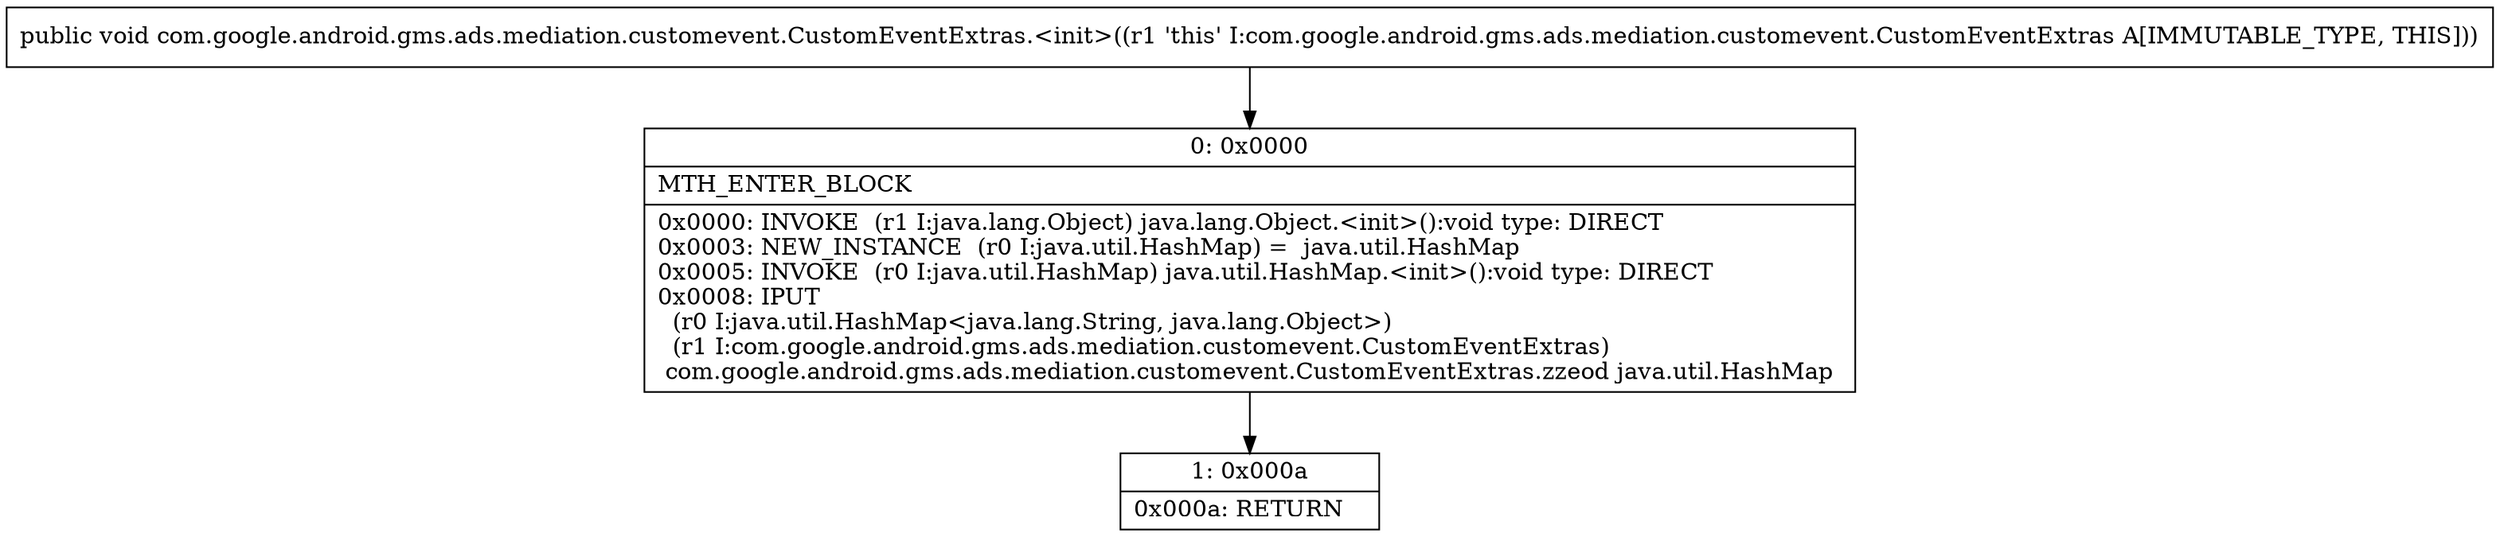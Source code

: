 digraph "CFG forcom.google.android.gms.ads.mediation.customevent.CustomEventExtras.\<init\>()V" {
Node_0 [shape=record,label="{0\:\ 0x0000|MTH_ENTER_BLOCK\l|0x0000: INVOKE  (r1 I:java.lang.Object) java.lang.Object.\<init\>():void type: DIRECT \l0x0003: NEW_INSTANCE  (r0 I:java.util.HashMap) =  java.util.HashMap \l0x0005: INVOKE  (r0 I:java.util.HashMap) java.util.HashMap.\<init\>():void type: DIRECT \l0x0008: IPUT  \l  (r0 I:java.util.HashMap\<java.lang.String, java.lang.Object\>)\l  (r1 I:com.google.android.gms.ads.mediation.customevent.CustomEventExtras)\l com.google.android.gms.ads.mediation.customevent.CustomEventExtras.zzeod java.util.HashMap \l}"];
Node_1 [shape=record,label="{1\:\ 0x000a|0x000a: RETURN   \l}"];
MethodNode[shape=record,label="{public void com.google.android.gms.ads.mediation.customevent.CustomEventExtras.\<init\>((r1 'this' I:com.google.android.gms.ads.mediation.customevent.CustomEventExtras A[IMMUTABLE_TYPE, THIS])) }"];
MethodNode -> Node_0;
Node_0 -> Node_1;
}

